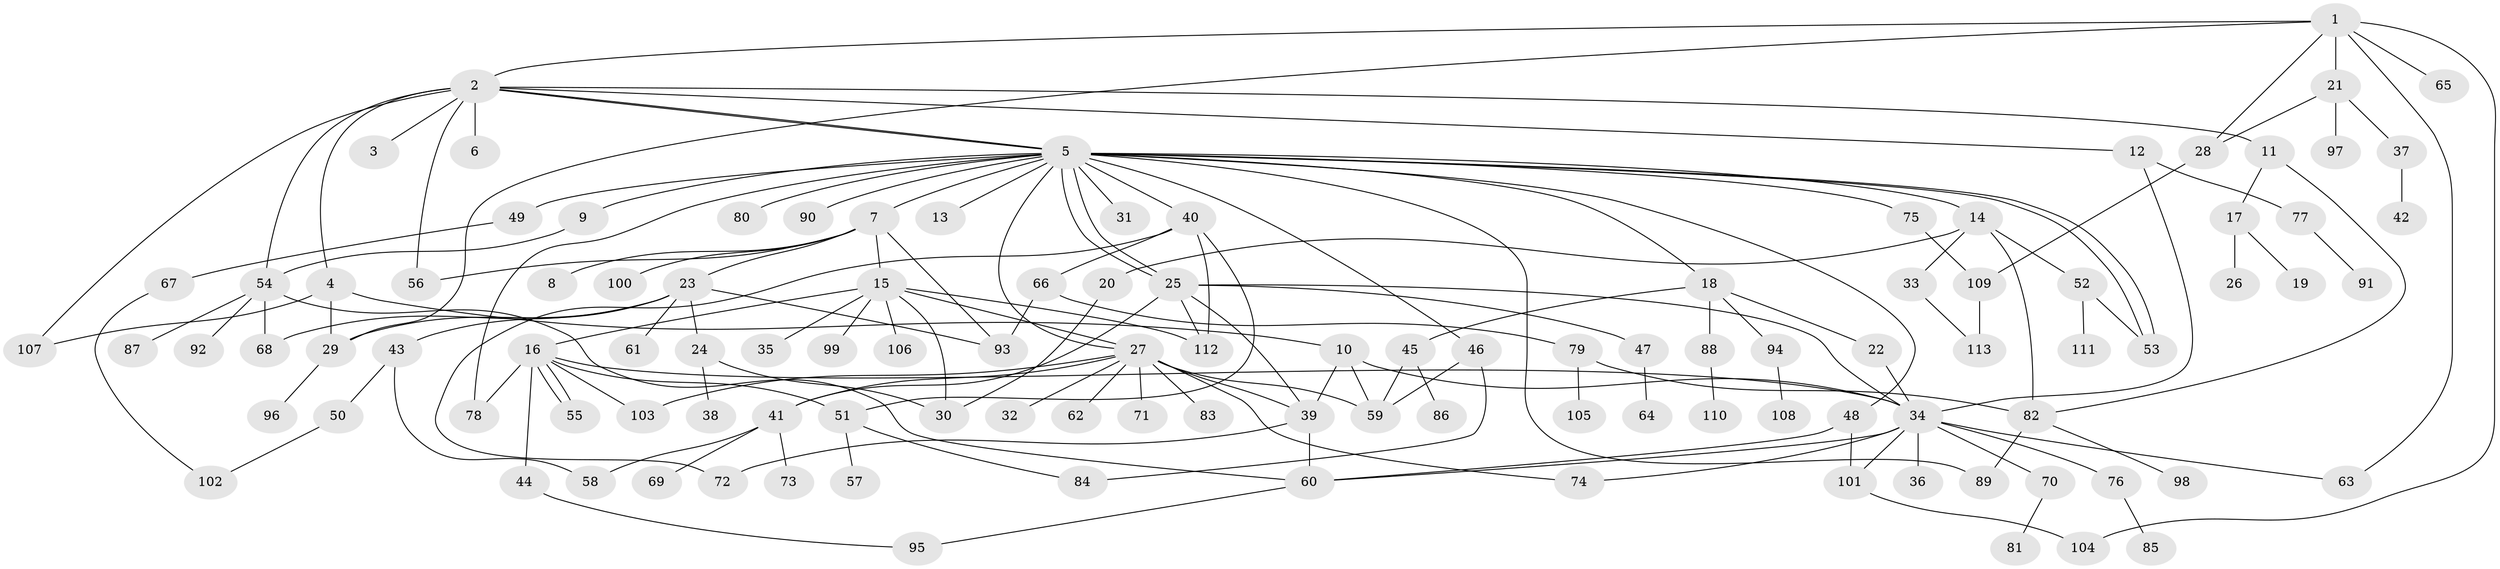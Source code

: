 // coarse degree distribution, {9: 0.03614457831325301, 3: 0.13253012048192772, 23: 0.012048192771084338, 1: 0.3855421686746988, 7: 0.012048192771084338, 6: 0.04819277108433735, 5: 0.060240963855421686, 17: 0.012048192771084338, 2: 0.26506024096385544, 4: 0.024096385542168676, 14: 0.012048192771084338}
// Generated by graph-tools (version 1.1) at 2025/51/02/27/25 19:51:54]
// undirected, 113 vertices, 161 edges
graph export_dot {
graph [start="1"]
  node [color=gray90,style=filled];
  1;
  2;
  3;
  4;
  5;
  6;
  7;
  8;
  9;
  10;
  11;
  12;
  13;
  14;
  15;
  16;
  17;
  18;
  19;
  20;
  21;
  22;
  23;
  24;
  25;
  26;
  27;
  28;
  29;
  30;
  31;
  32;
  33;
  34;
  35;
  36;
  37;
  38;
  39;
  40;
  41;
  42;
  43;
  44;
  45;
  46;
  47;
  48;
  49;
  50;
  51;
  52;
  53;
  54;
  55;
  56;
  57;
  58;
  59;
  60;
  61;
  62;
  63;
  64;
  65;
  66;
  67;
  68;
  69;
  70;
  71;
  72;
  73;
  74;
  75;
  76;
  77;
  78;
  79;
  80;
  81;
  82;
  83;
  84;
  85;
  86;
  87;
  88;
  89;
  90;
  91;
  92;
  93;
  94;
  95;
  96;
  97;
  98;
  99;
  100;
  101;
  102;
  103;
  104;
  105;
  106;
  107;
  108;
  109;
  110;
  111;
  112;
  113;
  1 -- 2;
  1 -- 21;
  1 -- 28;
  1 -- 29;
  1 -- 63;
  1 -- 65;
  1 -- 104;
  2 -- 3;
  2 -- 4;
  2 -- 5;
  2 -- 5;
  2 -- 6;
  2 -- 11;
  2 -- 12;
  2 -- 54;
  2 -- 56;
  2 -- 107;
  4 -- 10;
  4 -- 29;
  4 -- 107;
  5 -- 7;
  5 -- 9;
  5 -- 13;
  5 -- 14;
  5 -- 18;
  5 -- 25;
  5 -- 25;
  5 -- 27;
  5 -- 31;
  5 -- 40;
  5 -- 46;
  5 -- 48;
  5 -- 49;
  5 -- 53;
  5 -- 53;
  5 -- 75;
  5 -- 78;
  5 -- 80;
  5 -- 89;
  5 -- 90;
  7 -- 8;
  7 -- 15;
  7 -- 23;
  7 -- 56;
  7 -- 93;
  7 -- 100;
  9 -- 54;
  10 -- 34;
  10 -- 39;
  10 -- 59;
  11 -- 17;
  11 -- 82;
  12 -- 34;
  12 -- 77;
  14 -- 20;
  14 -- 33;
  14 -- 52;
  14 -- 82;
  15 -- 16;
  15 -- 27;
  15 -- 30;
  15 -- 35;
  15 -- 99;
  15 -- 106;
  15 -- 112;
  16 -- 34;
  16 -- 44;
  16 -- 51;
  16 -- 55;
  16 -- 55;
  16 -- 78;
  16 -- 103;
  17 -- 19;
  17 -- 26;
  18 -- 22;
  18 -- 45;
  18 -- 88;
  18 -- 94;
  20 -- 30;
  21 -- 28;
  21 -- 37;
  21 -- 97;
  22 -- 34;
  23 -- 24;
  23 -- 29;
  23 -- 43;
  23 -- 61;
  23 -- 68;
  23 -- 93;
  24 -- 30;
  24 -- 38;
  25 -- 34;
  25 -- 39;
  25 -- 41;
  25 -- 47;
  25 -- 112;
  27 -- 32;
  27 -- 39;
  27 -- 41;
  27 -- 59;
  27 -- 62;
  27 -- 71;
  27 -- 74;
  27 -- 83;
  27 -- 103;
  28 -- 109;
  29 -- 96;
  33 -- 113;
  34 -- 36;
  34 -- 60;
  34 -- 63;
  34 -- 70;
  34 -- 74;
  34 -- 76;
  34 -- 101;
  37 -- 42;
  39 -- 60;
  39 -- 72;
  40 -- 51;
  40 -- 66;
  40 -- 72;
  40 -- 112;
  41 -- 58;
  41 -- 69;
  41 -- 73;
  43 -- 50;
  43 -- 58;
  44 -- 95;
  45 -- 59;
  45 -- 86;
  46 -- 59;
  46 -- 84;
  47 -- 64;
  48 -- 60;
  48 -- 101;
  49 -- 67;
  50 -- 102;
  51 -- 57;
  51 -- 84;
  52 -- 53;
  52 -- 111;
  54 -- 60;
  54 -- 68;
  54 -- 87;
  54 -- 92;
  60 -- 95;
  66 -- 79;
  66 -- 93;
  67 -- 102;
  70 -- 81;
  75 -- 109;
  76 -- 85;
  77 -- 91;
  79 -- 82;
  79 -- 105;
  82 -- 89;
  82 -- 98;
  88 -- 110;
  94 -- 108;
  101 -- 104;
  109 -- 113;
}
